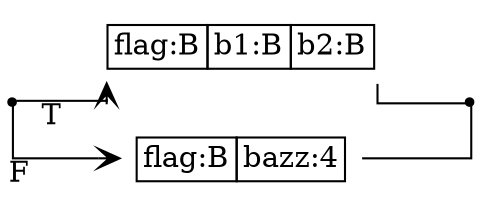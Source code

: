 digraph G {
  rankdir = LR;
  graph [splines=ortho];
  node [shape=plaintext];
  edge [arrowhead=vee];

  n0 [shape=point];
  n1 [label=<
    <TABLE BORDER="0" CELLBORDER="1" CELLSPACING="0" TOOLTIP="Foo.baz" HREF="#">
      <TR><TD>flag:B</TD><TD>b1:B</TD><TD>b2:B</TD></TR>
    </TABLE>
  >];
  n2 [label=<
    <TABLE BORDER="0" CELLBORDER="1" CELLSPACING="0" TOOLTIP="Foo.bazz" HREF="#">
      <TR><TD>flag:B</TD><TD>bazz:4</TD></TR>
    </TABLE>
  >];
  n3 [shape=point];

  n0 -> n1 [xlabel="T"];
  n0 -> n2 [xlabel="F"];
  n2 -> n3 [arrowhead=none];
  n1 -> n3 [arrowhead=none];
}